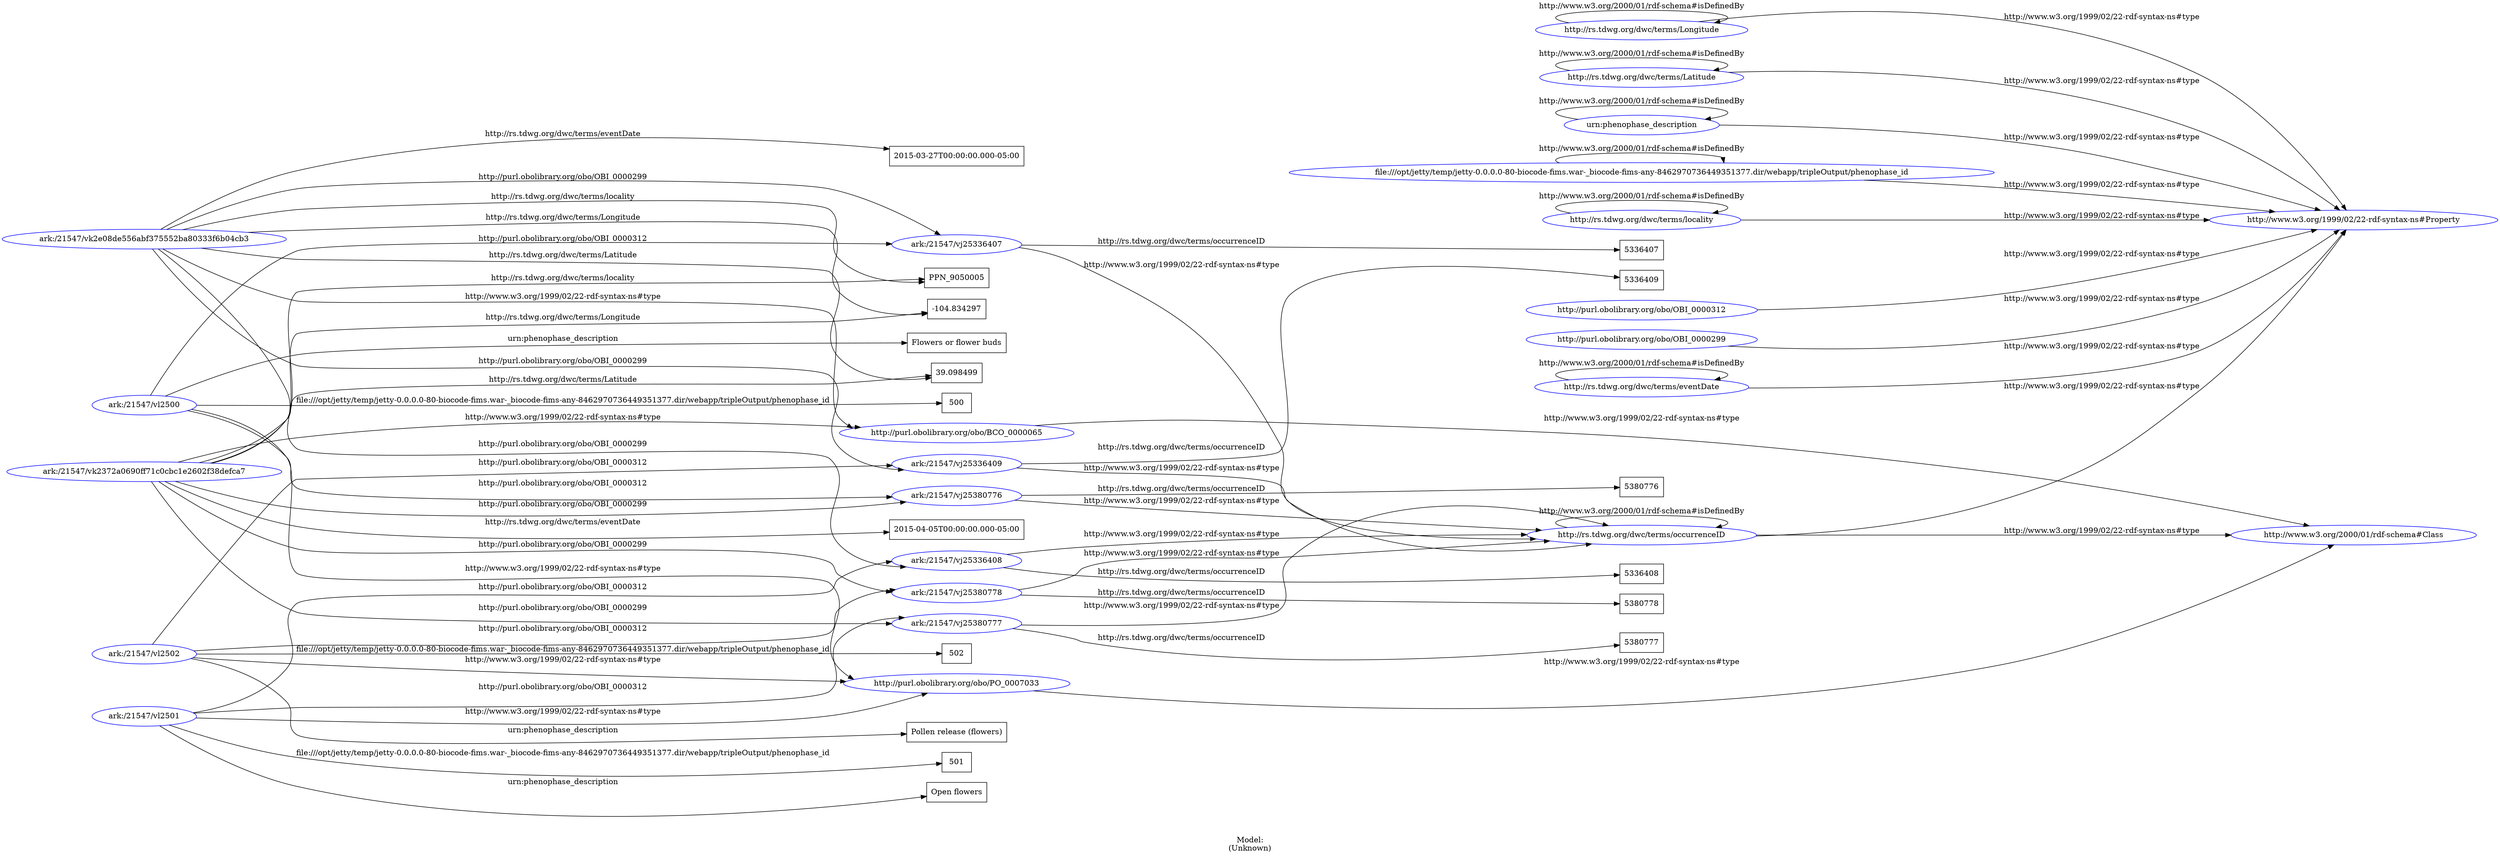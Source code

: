 digraph {
	rankdir = LR;
	charset="utf-8";

	"Rhttp://rs.tdwg.org/dwc/terms/locality" -> "Rhttp://www.w3.org/1999/02/22-rdf-syntax-ns#Property" [ label="http://www.w3.org/1999/02/22-rdf-syntax-ns#type" ];
	"Rhttp://rs.tdwg.org/dwc/terms/locality" -> "Rhttp://rs.tdwg.org/dwc/terms/locality" [ label="http://www.w3.org/2000/01/rdf-schema#isDefinedBy" ];
	"Rhttp://rs.tdwg.org/dwc/terms/occurrenceID" -> "Rhttp://www.w3.org/1999/02/22-rdf-syntax-ns#Property" [ label="http://www.w3.org/1999/02/22-rdf-syntax-ns#type" ];
	"Rhttp://rs.tdwg.org/dwc/terms/occurrenceID" -> "Rhttp://www.w3.org/2000/01/rdf-schema#Class" [ label="http://www.w3.org/1999/02/22-rdf-syntax-ns#type" ];
	"Rhttp://rs.tdwg.org/dwc/terms/occurrenceID" -> "Rhttp://rs.tdwg.org/dwc/terms/occurrenceID" [ label="http://www.w3.org/2000/01/rdf-schema#isDefinedBy" ];
	"Rhttp://purl.obolibrary.org/obo/OBI_0000312" -> "Rhttp://www.w3.org/1999/02/22-rdf-syntax-ns#Property" [ label="http://www.w3.org/1999/02/22-rdf-syntax-ns#type" ];
	"Rhttp://purl.obolibrary.org/obo/OBI_0000299" -> "Rhttp://www.w3.org/1999/02/22-rdf-syntax-ns#Property" [ label="http://www.w3.org/1999/02/22-rdf-syntax-ns#type" ];
	"Rhttp://rs.tdwg.org/dwc/terms/eventDate" -> "Rhttp://www.w3.org/1999/02/22-rdf-syntax-ns#Property" [ label="http://www.w3.org/1999/02/22-rdf-syntax-ns#type" ];
	"Rhttp://rs.tdwg.org/dwc/terms/eventDate" -> "Rhttp://rs.tdwg.org/dwc/terms/eventDate" [ label="http://www.w3.org/2000/01/rdf-schema#isDefinedBy" ];
	"Rark:/21547/vk2e08de556abf375552ba80333f6b04cb3" -> "Rhttp://purl.obolibrary.org/obo/BCO_0000065" [ label="http://www.w3.org/1999/02/22-rdf-syntax-ns#type" ];
	"Rark:/21547/vk2e08de556abf375552ba80333f6b04cb3" -> "Rark:/21547/vj25336407" [ label="http://purl.obolibrary.org/obo/OBI_0000299" ];
	"Rark:/21547/vk2e08de556abf375552ba80333f6b04cb3" -> "Rark:/21547/vj25336408" [ label="http://purl.obolibrary.org/obo/OBI_0000299" ];
	"Rark:/21547/vk2e08de556abf375552ba80333f6b04cb3" -> "Rark:/21547/vj25336409" [ label="http://purl.obolibrary.org/obo/OBI_0000299" ];
	"Rark:/21547/vk2e08de556abf375552ba80333f6b04cb3" -> "L39.098499" [ label="http://rs.tdwg.org/dwc/terms/Latitude" ];
	"Rark:/21547/vk2e08de556abf375552ba80333f6b04cb3" -> "L-104.834297" [ label="http://rs.tdwg.org/dwc/terms/Longitude" ];
	"Rark:/21547/vk2e08de556abf375552ba80333f6b04cb3" -> "L2015-03-27T00:00:00.000-05:00" [ label="http://rs.tdwg.org/dwc/terms/eventDate" ];
	"Rark:/21547/vk2e08de556abf375552ba80333f6b04cb3" -> "LPPN_9050005" [ label="http://rs.tdwg.org/dwc/terms/locality" ];
	"Rark:/21547/vj25336407" -> "Rhttp://rs.tdwg.org/dwc/terms/occurrenceID" [ label="http://www.w3.org/1999/02/22-rdf-syntax-ns#type" ];
	"Rark:/21547/vj25336407" -> "L5336407" [ label="http://rs.tdwg.org/dwc/terms/occurrenceID" ];
	"Rark:/21547/vl2500" -> "Rhttp://purl.obolibrary.org/obo/PO_0007033" [ label="http://www.w3.org/1999/02/22-rdf-syntax-ns#type" ];
	"Rark:/21547/vl2500" -> "L500" [ label="file:///opt/jetty/temp/jetty-0.0.0.0-80-biocode-fims.war-_biocode-fims-any-8462970736449351377.dir/webapp/tripleOutput/phenophase_id" ];
	"Rark:/21547/vl2500" -> "Rark:/21547/vj25336407" [ label="http://purl.obolibrary.org/obo/OBI_0000312" ];
	"Rark:/21547/vl2500" -> "Rark:/21547/vj25380776" [ label="http://purl.obolibrary.org/obo/OBI_0000312" ];
	"Rark:/21547/vl2500" -> "LFlowers or flower buds" [ label="urn:phenophase_description" ];
	"Rhttp://rs.tdwg.org/dwc/terms/Longitude" -> "Rhttp://www.w3.org/1999/02/22-rdf-syntax-ns#Property" [ label="http://www.w3.org/1999/02/22-rdf-syntax-ns#type" ];
	"Rhttp://rs.tdwg.org/dwc/terms/Longitude" -> "Rhttp://rs.tdwg.org/dwc/terms/Longitude" [ label="http://www.w3.org/2000/01/rdf-schema#isDefinedBy" ];
	"Rhttp://rs.tdwg.org/dwc/terms/Latitude" -> "Rhttp://www.w3.org/1999/02/22-rdf-syntax-ns#Property" [ label="http://www.w3.org/1999/02/22-rdf-syntax-ns#type" ];
	"Rhttp://rs.tdwg.org/dwc/terms/Latitude" -> "Rhttp://rs.tdwg.org/dwc/terms/Latitude" [ label="http://www.w3.org/2000/01/rdf-schema#isDefinedBy" ];
	"Rhttp://purl.obolibrary.org/obo/BCO_0000065" -> "Rhttp://www.w3.org/2000/01/rdf-schema#Class" [ label="http://www.w3.org/1999/02/22-rdf-syntax-ns#type" ];
	"Rurn:phenophase_description" -> "Rhttp://www.w3.org/1999/02/22-rdf-syntax-ns#Property" [ label="http://www.w3.org/1999/02/22-rdf-syntax-ns#type" ];
	"Rurn:phenophase_description" -> "Rurn:phenophase_description" [ label="http://www.w3.org/2000/01/rdf-schema#isDefinedBy" ];
	"Rfile:///opt/jetty/temp/jetty-0.0.0.0-80-biocode-fims.war-_biocode-fims-any-8462970736449351377.dir/webapp/tripleOutput/phenophase_id" -> "Rhttp://www.w3.org/1999/02/22-rdf-syntax-ns#Property" [ label="http://www.w3.org/1999/02/22-rdf-syntax-ns#type" ];
	"Rfile:///opt/jetty/temp/jetty-0.0.0.0-80-biocode-fims.war-_biocode-fims-any-8462970736449351377.dir/webapp/tripleOutput/phenophase_id" -> "Rfile:///opt/jetty/temp/jetty-0.0.0.0-80-biocode-fims.war-_biocode-fims-any-8462970736449351377.dir/webapp/tripleOutput/phenophase_id" [ label="http://www.w3.org/2000/01/rdf-schema#isDefinedBy" ];
	"Rhttp://purl.obolibrary.org/obo/PO_0007033" -> "Rhttp://www.w3.org/2000/01/rdf-schema#Class" [ label="http://www.w3.org/1999/02/22-rdf-syntax-ns#type" ];
	"Rark:/21547/vk2372a0690ff71c0cbc1e2602f38defca7" -> "Rhttp://purl.obolibrary.org/obo/BCO_0000065" [ label="http://www.w3.org/1999/02/22-rdf-syntax-ns#type" ];
	"Rark:/21547/vk2372a0690ff71c0cbc1e2602f38defca7" -> "Rark:/21547/vj25380776" [ label="http://purl.obolibrary.org/obo/OBI_0000299" ];
	"Rark:/21547/vk2372a0690ff71c0cbc1e2602f38defca7" -> "Rark:/21547/vj25380777" [ label="http://purl.obolibrary.org/obo/OBI_0000299" ];
	"Rark:/21547/vk2372a0690ff71c0cbc1e2602f38defca7" -> "Rark:/21547/vj25380778" [ label="http://purl.obolibrary.org/obo/OBI_0000299" ];
	"Rark:/21547/vk2372a0690ff71c0cbc1e2602f38defca7" -> "L39.098499" [ label="http://rs.tdwg.org/dwc/terms/Latitude" ];
	"Rark:/21547/vk2372a0690ff71c0cbc1e2602f38defca7" -> "L-104.834297" [ label="http://rs.tdwg.org/dwc/terms/Longitude" ];
	"Rark:/21547/vk2372a0690ff71c0cbc1e2602f38defca7" -> "L2015-04-05T00:00:00.000-05:00" [ label="http://rs.tdwg.org/dwc/terms/eventDate" ];
	"Rark:/21547/vk2372a0690ff71c0cbc1e2602f38defca7" -> "LPPN_9050005" [ label="http://rs.tdwg.org/dwc/terms/locality" ];
	"Rark:/21547/vj25380776" -> "Rhttp://rs.tdwg.org/dwc/terms/occurrenceID" [ label="http://www.w3.org/1999/02/22-rdf-syntax-ns#type" ];
	"Rark:/21547/vj25380776" -> "L5380776" [ label="http://rs.tdwg.org/dwc/terms/occurrenceID" ];
	"Rark:/21547/vj25336408" -> "Rhttp://rs.tdwg.org/dwc/terms/occurrenceID" [ label="http://www.w3.org/1999/02/22-rdf-syntax-ns#type" ];
	"Rark:/21547/vj25336408" -> "L5336408" [ label="http://rs.tdwg.org/dwc/terms/occurrenceID" ];
	"Rark:/21547/vl2501" -> "Rhttp://purl.obolibrary.org/obo/PO_0007033" [ label="http://www.w3.org/1999/02/22-rdf-syntax-ns#type" ];
	"Rark:/21547/vl2501" -> "L501" [ label="file:///opt/jetty/temp/jetty-0.0.0.0-80-biocode-fims.war-_biocode-fims-any-8462970736449351377.dir/webapp/tripleOutput/phenophase_id" ];
	"Rark:/21547/vl2501" -> "Rark:/21547/vj25336408" [ label="http://purl.obolibrary.org/obo/OBI_0000312" ];
	"Rark:/21547/vl2501" -> "Rark:/21547/vj25380777" [ label="http://purl.obolibrary.org/obo/OBI_0000312" ];
	"Rark:/21547/vl2501" -> "LOpen flowers" [ label="urn:phenophase_description" ];
	"Rark:/21547/vj25380777" -> "Rhttp://rs.tdwg.org/dwc/terms/occurrenceID" [ label="http://www.w3.org/1999/02/22-rdf-syntax-ns#type" ];
	"Rark:/21547/vj25380777" -> "L5380777" [ label="http://rs.tdwg.org/dwc/terms/occurrenceID" ];
	"Rark:/21547/vj25336409" -> "Rhttp://rs.tdwg.org/dwc/terms/occurrenceID" [ label="http://www.w3.org/1999/02/22-rdf-syntax-ns#type" ];
	"Rark:/21547/vj25336409" -> "L5336409" [ label="http://rs.tdwg.org/dwc/terms/occurrenceID" ];
	"Rark:/21547/vl2502" -> "Rhttp://purl.obolibrary.org/obo/PO_0007033" [ label="http://www.w3.org/1999/02/22-rdf-syntax-ns#type" ];
	"Rark:/21547/vl2502" -> "L502" [ label="file:///opt/jetty/temp/jetty-0.0.0.0-80-biocode-fims.war-_biocode-fims-any-8462970736449351377.dir/webapp/tripleOutput/phenophase_id" ];
	"Rark:/21547/vl2502" -> "Rark:/21547/vj25336409" [ label="http://purl.obolibrary.org/obo/OBI_0000312" ];
	"Rark:/21547/vl2502" -> "Rark:/21547/vj25380778" [ label="http://purl.obolibrary.org/obo/OBI_0000312" ];
	"Rark:/21547/vl2502" -> "LPollen release (flowers)" [ label="urn:phenophase_description" ];
	"Rark:/21547/vj25380778" -> "Rhttp://rs.tdwg.org/dwc/terms/occurrenceID" [ label="http://www.w3.org/1999/02/22-rdf-syntax-ns#type" ];
	"Rark:/21547/vj25380778" -> "L5380778" [ label="http://rs.tdwg.org/dwc/terms/occurrenceID" ];

	// Resources
	"Rhttp://rs.tdwg.org/dwc/terms/locality" [ label="http://rs.tdwg.org/dwc/terms/locality", shape = ellipse, color = blue ];
	"Rhttp://www.w3.org/1999/02/22-rdf-syntax-ns#Property" [ label="http://www.w3.org/1999/02/22-rdf-syntax-ns#Property", shape = ellipse, color = blue ];
	"Rhttp://rs.tdwg.org/dwc/terms/occurrenceID" [ label="http://rs.tdwg.org/dwc/terms/occurrenceID", shape = ellipse, color = blue ];
	"Rhttp://www.w3.org/2000/01/rdf-schema#Class" [ label="http://www.w3.org/2000/01/rdf-schema#Class", shape = ellipse, color = blue ];
	"Rhttp://purl.obolibrary.org/obo/OBI_0000312" [ label="http://purl.obolibrary.org/obo/OBI_0000312", shape = ellipse, color = blue ];
	"Rhttp://purl.obolibrary.org/obo/OBI_0000299" [ label="http://purl.obolibrary.org/obo/OBI_0000299", shape = ellipse, color = blue ];
	"Rhttp://rs.tdwg.org/dwc/terms/eventDate" [ label="http://rs.tdwg.org/dwc/terms/eventDate", shape = ellipse, color = blue ];
	"Rark:/21547/vk2e08de556abf375552ba80333f6b04cb3" [ label="ark:/21547/vk2e08de556abf375552ba80333f6b04cb3", shape = ellipse, color = blue ];
	"Rhttp://purl.obolibrary.org/obo/BCO_0000065" [ label="http://purl.obolibrary.org/obo/BCO_0000065", shape = ellipse, color = blue ];
	"Rark:/21547/vj25336407" [ label="ark:/21547/vj25336407", shape = ellipse, color = blue ];
	"Rark:/21547/vj25336408" [ label="ark:/21547/vj25336408", shape = ellipse, color = blue ];
	"Rark:/21547/vj25336409" [ label="ark:/21547/vj25336409", shape = ellipse, color = blue ];
	"Rark:/21547/vl2500" [ label="ark:/21547/vl2500", shape = ellipse, color = blue ];
	"Rhttp://purl.obolibrary.org/obo/PO_0007033" [ label="http://purl.obolibrary.org/obo/PO_0007033", shape = ellipse, color = blue ];
	"Rark:/21547/vj25380776" [ label="ark:/21547/vj25380776", shape = ellipse, color = blue ];
	"Rhttp://rs.tdwg.org/dwc/terms/Longitude" [ label="http://rs.tdwg.org/dwc/terms/Longitude", shape = ellipse, color = blue ];
	"Rhttp://rs.tdwg.org/dwc/terms/Latitude" [ label="http://rs.tdwg.org/dwc/terms/Latitude", shape = ellipse, color = blue ];
	"Rurn:phenophase_description" [ label="urn:phenophase_description", shape = ellipse, color = blue ];
	"Rfile:///opt/jetty/temp/jetty-0.0.0.0-80-biocode-fims.war-_biocode-fims-any-8462970736449351377.dir/webapp/tripleOutput/phenophase_id" [ label="file:///opt/jetty/temp/jetty-0.0.0.0-80-biocode-fims.war-_biocode-fims-any-8462970736449351377.dir/webapp/tripleOutput/phenophase_id", shape = ellipse, color = blue ];
	"Rark:/21547/vk2372a0690ff71c0cbc1e2602f38defca7" [ label="ark:/21547/vk2372a0690ff71c0cbc1e2602f38defca7", shape = ellipse, color = blue ];
	"Rark:/21547/vj25380777" [ label="ark:/21547/vj25380777", shape = ellipse, color = blue ];
	"Rark:/21547/vj25380778" [ label="ark:/21547/vj25380778", shape = ellipse, color = blue ];
	"Rark:/21547/vl2501" [ label="ark:/21547/vl2501", shape = ellipse, color = blue ];
	"Rark:/21547/vl2502" [ label="ark:/21547/vl2502", shape = ellipse, color = blue ];

	// Anonymous nodes

	// Literals
	"L39.098499" [ label="39.098499", shape = record ];
	"L-104.834297" [ label="-104.834297", shape = record ];
	"L2015-03-27T00:00:00.000-05:00" [ label="2015-03-27T00:00:00.000-05:00", shape = record ];
	"LPPN_9050005" [ label="PPN_9050005", shape = record ];
	"L5336407" [ label="5336407", shape = record ];
	"L500" [ label="500", shape = record ];
	"LFlowers or flower buds" [ label="Flowers or flower buds", shape = record ];
	"L2015-04-05T00:00:00.000-05:00" [ label="2015-04-05T00:00:00.000-05:00", shape = record ];
	"L5380776" [ label="5380776", shape = record ];
	"L5336408" [ label="5336408", shape = record ];
	"L501" [ label="501", shape = record ];
	"LOpen flowers" [ label="Open flowers", shape = record ];
	"L5380777" [ label="5380777", shape = record ];
	"L5336409" [ label="5336409", shape = record ];
	"L502" [ label="502", shape = record ];
	"LPollen release (flowers)" [ label="Pollen release (flowers)", shape = record ];
	"L5380778" [ label="5380778", shape = record ];

	label="\n\nModel:\n(Unknown)";
}

